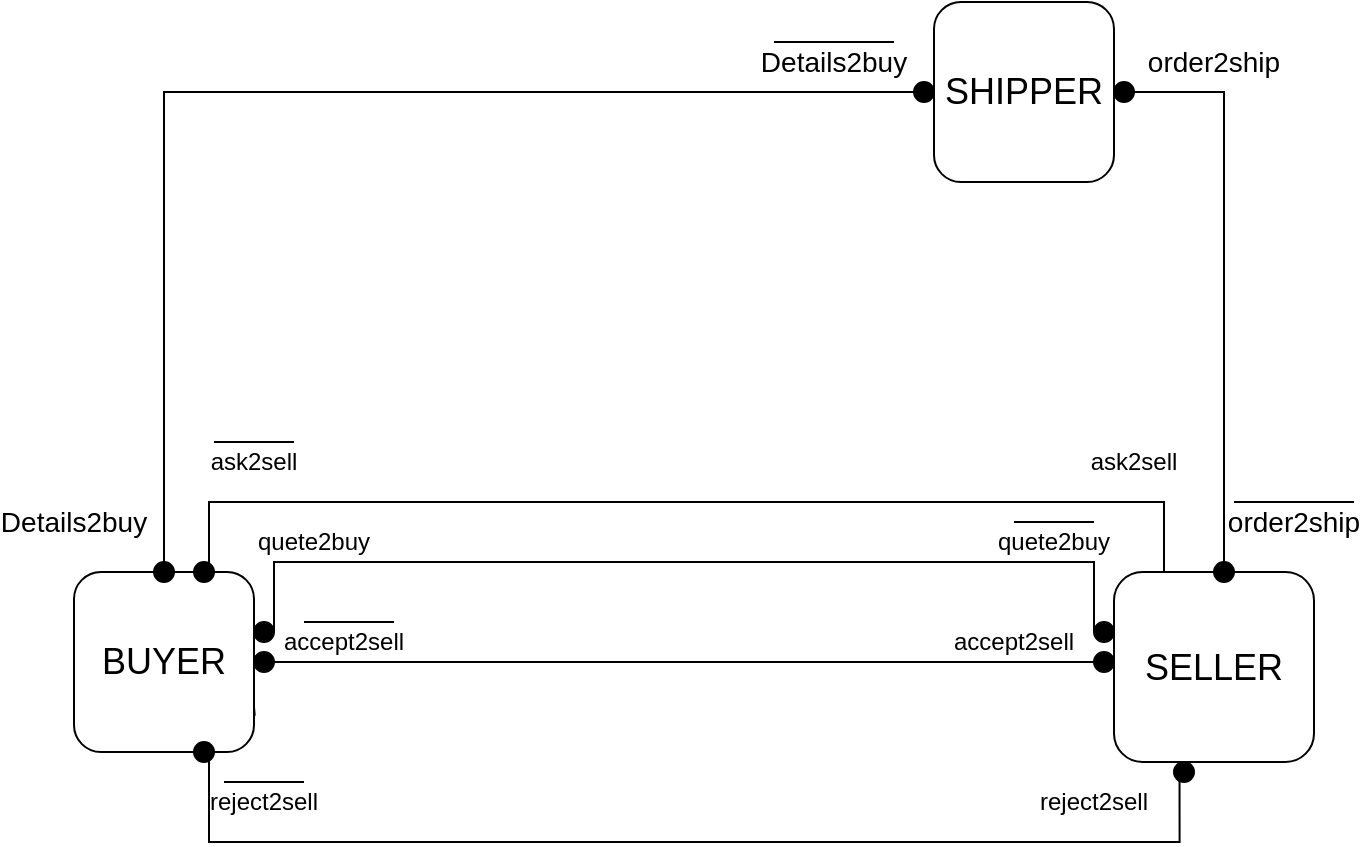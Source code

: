 <mxfile version="14.1.8" type="github">
  <diagram id="7vv8aJOuIRNofFbkinTi" name="Page-1">
    <mxGraphModel dx="2062" dy="1123" grid="1" gridSize="10" guides="1" tooltips="1" connect="1" arrows="1" fold="1" page="1" pageScale="1" pageWidth="827" pageHeight="1169" math="0" shadow="0">
      <root>
        <mxCell id="0" />
        <mxCell id="1" parent="0" />
        <mxCell id="mgVR8EuRZ8aXLEWtIeHX-27" style="edgeStyle=orthogonalEdgeStyle;rounded=0;orthogonalLoop=1;jettySize=auto;html=1;exitX=1;exitY=0.5;exitDx=0;exitDy=0;endArrow=none;endFill=0;" parent="1" source="mgVR8EuRZ8aXLEWtIeHX-40" target="mgVR8EuRZ8aXLEWtIeHX-2" edge="1">
          <mxGeometry relative="1" as="geometry">
            <Array as="points">
              <mxPoint x="460" y="540" />
              <mxPoint x="460" y="540" />
            </Array>
          </mxGeometry>
        </mxCell>
        <mxCell id="mgVR8EuRZ8aXLEWtIeHX-34" style="edgeStyle=orthogonalEdgeStyle;rounded=0;orthogonalLoop=1;jettySize=auto;html=1;exitX=0.75;exitY=0;exitDx=0;exitDy=0;entryX=0.25;entryY=0;entryDx=0;entryDy=0;endArrow=none;endFill=0;" parent="1" source="mgVR8EuRZ8aXLEWtIeHX-1" target="mgVR8EuRZ8aXLEWtIeHX-2" edge="1">
          <mxGeometry relative="1" as="geometry">
            <Array as="points">
              <mxPoint x="198" y="460" />
              <mxPoint x="675" y="460" />
            </Array>
          </mxGeometry>
        </mxCell>
        <mxCell id="mgVR8EuRZ8aXLEWtIeHX-1" value="&lt;font style=&quot;font-size: 18px&quot;&gt;BUYER&lt;/font&gt;" style="rounded=1;whiteSpace=wrap;html=1;" parent="1" vertex="1">
          <mxGeometry x="130" y="495" width="90" height="90" as="geometry" />
        </mxCell>
        <mxCell id="mgVR8EuRZ8aXLEWtIeHX-2" value="&lt;font style=&quot;font-size: 18px&quot;&gt;SELLER&lt;/font&gt;" style="rounded=1;whiteSpace=wrap;html=1;" parent="1" vertex="1">
          <mxGeometry x="650" y="495" width="100" height="95" as="geometry" />
        </mxCell>
        <mxCell id="mgVR8EuRZ8aXLEWtIeHX-8" style="edgeStyle=orthogonalEdgeStyle;orthogonalLoop=1;jettySize=auto;html=1;exitX=0.5;exitY=1;exitDx=0;exitDy=0;rounded=0;endArrow=none;endFill=0;entryX=0.5;entryY=0;entryDx=0;entryDy=0;" parent="1" source="mgVR8EuRZ8aXLEWtIeHX-6" target="mgVR8EuRZ8aXLEWtIeHX-1" edge="1">
          <mxGeometry relative="1" as="geometry">
            <mxPoint x="200" y="390" as="targetPoint" />
            <Array as="points">
              <mxPoint x="555" y="255" />
              <mxPoint x="175" y="255" />
            </Array>
          </mxGeometry>
        </mxCell>
        <mxCell id="mgVR8EuRZ8aXLEWtIeHX-6" value="" style="ellipse;whiteSpace=wrap;html=1;aspect=fixed;fillColor=#000000;" parent="1" vertex="1">
          <mxGeometry x="550" y="250" width="10" height="10" as="geometry" />
        </mxCell>
        <mxCell id="mgVR8EuRZ8aXLEWtIeHX-16" style="edgeStyle=orthogonalEdgeStyle;rounded=0;orthogonalLoop=1;jettySize=auto;html=1;exitX=0.5;exitY=1;exitDx=0;exitDy=0;entryX=0.5;entryY=0;entryDx=0;entryDy=0;endArrow=none;endFill=0;" parent="1" source="mgVR8EuRZ8aXLEWtIeHX-13" target="mgVR8EuRZ8aXLEWtIeHX-2" edge="1">
          <mxGeometry relative="1" as="geometry">
            <Array as="points">
              <mxPoint x="655" y="255" />
              <mxPoint x="705" y="255" />
            </Array>
          </mxGeometry>
        </mxCell>
        <mxCell id="mgVR8EuRZ8aXLEWtIeHX-13" value="" style="ellipse;whiteSpace=wrap;html=1;aspect=fixed;fillColor=#000000;" parent="1" vertex="1">
          <mxGeometry x="650" y="250" width="10" height="10" as="geometry" />
        </mxCell>
        <mxCell id="mgVR8EuRZ8aXLEWtIeHX-17" value="&lt;font style=&quot;font-size: 14px&quot;&gt;Details2buy&lt;/font&gt;" style="text;html=1;strokeColor=none;fillColor=none;align=center;verticalAlign=middle;whiteSpace=wrap;rounded=0;" parent="1" vertex="1">
          <mxGeometry x="490" y="230" width="40" height="20" as="geometry" />
        </mxCell>
        <mxCell id="mgVR8EuRZ8aXLEWtIeHX-21" value="&lt;font style=&quot;font-size: 18px&quot;&gt;SHIPPER&lt;/font&gt;" style="rounded=1;whiteSpace=wrap;html=1;" parent="1" vertex="1">
          <mxGeometry x="560" y="210" width="90" height="90" as="geometry" />
        </mxCell>
        <mxCell id="mgVR8EuRZ8aXLEWtIeHX-30" value="" style="ellipse;whiteSpace=wrap;html=1;aspect=fixed;fillColor=#000000;" parent="1" vertex="1">
          <mxGeometry x="700" y="490" width="10" height="10" as="geometry" />
        </mxCell>
        <mxCell id="mgVR8EuRZ8aXLEWtIeHX-31" value="" style="ellipse;whiteSpace=wrap;html=1;aspect=fixed;fillColor=#000000;" parent="1" vertex="1">
          <mxGeometry x="640" y="520" width="10" height="10" as="geometry" />
        </mxCell>
        <mxCell id="mgVR8EuRZ8aXLEWtIeHX-42" style="edgeStyle=orthogonalEdgeStyle;rounded=0;orthogonalLoop=1;jettySize=auto;html=1;exitX=1;exitY=0.5;exitDx=0;exitDy=0;entryX=0;entryY=0.5;entryDx=0;entryDy=0;endArrow=none;endFill=0;" parent="1" source="mgVR8EuRZ8aXLEWtIeHX-38" target="mgVR8EuRZ8aXLEWtIeHX-31" edge="1">
          <mxGeometry relative="1" as="geometry">
            <Array as="points">
              <mxPoint x="230" y="490" />
              <mxPoint x="640" y="490" />
            </Array>
          </mxGeometry>
        </mxCell>
        <mxCell id="mgVR8EuRZ8aXLEWtIeHX-38" value="" style="ellipse;whiteSpace=wrap;html=1;aspect=fixed;fillColor=#000000;" parent="1" vertex="1">
          <mxGeometry x="220" y="520" width="10" height="10" as="geometry" />
        </mxCell>
        <mxCell id="mgVR8EuRZ8aXLEWtIeHX-40" value="" style="ellipse;whiteSpace=wrap;html=1;aspect=fixed;fillColor=#000000;" parent="1" vertex="1">
          <mxGeometry x="220" y="535" width="10" height="10" as="geometry" />
        </mxCell>
        <mxCell id="mgVR8EuRZ8aXLEWtIeHX-44" style="edgeStyle=orthogonalEdgeStyle;rounded=0;orthogonalLoop=1;jettySize=auto;html=1;exitX=1;exitY=0.75;exitDx=0;exitDy=0;entryX=0;entryY=0.75;entryDx=0;entryDy=0;endArrow=none;endFill=0;" parent="1" source="mgVR8EuRZ8aXLEWtIeHX-1" edge="1">
          <mxGeometry relative="1" as="geometry">
            <mxPoint x="220" y="562.5" as="sourcePoint" />
            <mxPoint x="220.358" y="566.857" as="targetPoint" />
            <Array as="points" />
          </mxGeometry>
        </mxCell>
        <mxCell id="mgVR8EuRZ8aXLEWtIeHX-47" value="" style="ellipse;whiteSpace=wrap;html=1;aspect=fixed;fillColor=#000000;" parent="1" vertex="1">
          <mxGeometry x="640" y="535" width="10" height="10" as="geometry" />
        </mxCell>
        <mxCell id="mgVR8EuRZ8aXLEWtIeHX-49" value="" style="ellipse;whiteSpace=wrap;html=1;aspect=fixed;fillColor=#000000;" parent="1" vertex="1">
          <mxGeometry x="190" y="490" width="10" height="10" as="geometry" />
        </mxCell>
        <mxCell id="mgVR8EuRZ8aXLEWtIeHX-50" value="" style="ellipse;whiteSpace=wrap;html=1;aspect=fixed;fillColor=#000000;" parent="1" vertex="1">
          <mxGeometry x="170" y="490" width="10" height="10" as="geometry" />
        </mxCell>
        <mxCell id="mgVR8EuRZ8aXLEWtIeHX-51" value="" style="ellipse;whiteSpace=wrap;html=1;aspect=fixed;fillColor=#000000;" parent="1" vertex="1">
          <mxGeometry x="190" y="580" width="10" height="10" as="geometry" />
        </mxCell>
        <mxCell id="mgVR8EuRZ8aXLEWtIeHX-52" value="" style="ellipse;whiteSpace=wrap;html=1;aspect=fixed;fillColor=#000000;" parent="1" vertex="1">
          <mxGeometry x="680" y="590" width="10" height="10" as="geometry" />
        </mxCell>
        <mxCell id="mgVR8EuRZ8aXLEWtIeHX-53" style="edgeStyle=orthogonalEdgeStyle;rounded=0;orthogonalLoop=1;jettySize=auto;html=1;exitX=0.75;exitY=1;exitDx=0;exitDy=0;entryX=0.25;entryY=1;entryDx=0;entryDy=0;endArrow=none;endFill=0;" parent="1" source="mgVR8EuRZ8aXLEWtIeHX-1" target="mgVR8EuRZ8aXLEWtIeHX-52" edge="1">
          <mxGeometry relative="1" as="geometry">
            <mxPoint x="197.5" y="585" as="sourcePoint" />
            <mxPoint x="675" y="590" as="targetPoint" />
            <Array as="points">
              <mxPoint x="198" y="630" />
              <mxPoint x="683" y="630" />
            </Array>
          </mxGeometry>
        </mxCell>
        <mxCell id="mgVR8EuRZ8aXLEWtIeHX-54" value="&lt;font style=&quot;font-size: 14px&quot;&gt;Details2buy&lt;/font&gt;" style="text;html=1;strokeColor=none;fillColor=none;align=center;verticalAlign=middle;whiteSpace=wrap;rounded=0;rotation=0;" parent="1" vertex="1">
          <mxGeometry x="110" y="460" width="40" height="20" as="geometry" />
        </mxCell>
        <mxCell id="mgVR8EuRZ8aXLEWtIeHX-55" value="&lt;div&gt;&lt;font style=&quot;font-size: 14px&quot;&gt;order2ship&lt;/font&gt;&lt;/div&gt;" style="text;html=1;strokeColor=none;fillColor=none;align=center;verticalAlign=middle;whiteSpace=wrap;rounded=0;" parent="1" vertex="1">
          <mxGeometry x="680" y="230" width="40" height="20" as="geometry" />
        </mxCell>
        <mxCell id="mgVR8EuRZ8aXLEWtIeHX-57" value="&lt;div&gt;&lt;font style=&quot;font-size: 14px&quot;&gt;order2ship&lt;/font&gt;&lt;/div&gt;" style="text;html=1;strokeColor=none;fillColor=none;align=center;verticalAlign=middle;whiteSpace=wrap;rounded=0;" parent="1" vertex="1">
          <mxGeometry x="720" y="460" width="40" height="20" as="geometry" />
        </mxCell>
        <mxCell id="mgVR8EuRZ8aXLEWtIeHX-58" value="" style="endArrow=none;html=1;" parent="1" edge="1">
          <mxGeometry width="50" height="50" relative="1" as="geometry">
            <mxPoint x="480" y="230" as="sourcePoint" />
            <mxPoint x="540" y="230" as="targetPoint" />
          </mxGeometry>
        </mxCell>
        <mxCell id="mgVR8EuRZ8aXLEWtIeHX-59" value="" style="endArrow=none;html=1;" parent="1" edge="1">
          <mxGeometry width="50" height="50" relative="1" as="geometry">
            <mxPoint x="710" y="460" as="sourcePoint" />
            <mxPoint x="770" y="460" as="targetPoint" />
          </mxGeometry>
        </mxCell>
        <mxCell id="MRQlOYS1lgztAUOoA495-1" value="ask2sell" style="text;html=1;strokeColor=none;fillColor=none;align=center;verticalAlign=middle;whiteSpace=wrap;rounded=0;" vertex="1" parent="1">
          <mxGeometry x="200" y="430" width="40" height="20" as="geometry" />
        </mxCell>
        <mxCell id="MRQlOYS1lgztAUOoA495-4" value="" style="endArrow=none;html=1;exitX=0;exitY=0;exitDx=0;exitDy=0;entryX=1;entryY=0;entryDx=0;entryDy=0;" edge="1" parent="1" source="MRQlOYS1lgztAUOoA495-1" target="MRQlOYS1lgztAUOoA495-1">
          <mxGeometry width="50" height="50" relative="1" as="geometry">
            <mxPoint x="210" y="410" as="sourcePoint" />
            <mxPoint x="250" y="410" as="targetPoint" />
            <Array as="points" />
          </mxGeometry>
        </mxCell>
        <mxCell id="MRQlOYS1lgztAUOoA495-5" value="&lt;div&gt;ask2sell&lt;/div&gt;" style="text;html=1;strokeColor=none;fillColor=none;align=center;verticalAlign=middle;whiteSpace=wrap;rounded=0;" vertex="1" parent="1">
          <mxGeometry x="640" y="430" width="40" height="20" as="geometry" />
        </mxCell>
        <mxCell id="MRQlOYS1lgztAUOoA495-6" value="quete2buy" style="text;html=1;strokeColor=none;fillColor=none;align=center;verticalAlign=middle;whiteSpace=wrap;rounded=0;" vertex="1" parent="1">
          <mxGeometry x="230" y="470" width="40" height="20" as="geometry" />
        </mxCell>
        <mxCell id="MRQlOYS1lgztAUOoA495-7" value="quete2buy" style="text;html=1;strokeColor=none;fillColor=none;align=center;verticalAlign=middle;whiteSpace=wrap;rounded=0;" vertex="1" parent="1">
          <mxGeometry x="600" y="470" width="40" height="20" as="geometry" />
        </mxCell>
        <mxCell id="MRQlOYS1lgztAUOoA495-8" value="accept2sell" style="text;html=1;strokeColor=none;fillColor=none;align=center;verticalAlign=middle;whiteSpace=wrap;rounded=0;" vertex="1" parent="1">
          <mxGeometry x="245" y="520" width="40" height="20" as="geometry" />
        </mxCell>
        <mxCell id="MRQlOYS1lgztAUOoA495-9" value="accept2sell" style="text;html=1;strokeColor=none;fillColor=none;align=center;verticalAlign=middle;whiteSpace=wrap;rounded=0;" vertex="1" parent="1">
          <mxGeometry x="580" y="520" width="40" height="20" as="geometry" />
        </mxCell>
        <mxCell id="MRQlOYS1lgztAUOoA495-10" value="reject2sell" style="text;html=1;strokeColor=none;fillColor=none;align=center;verticalAlign=middle;whiteSpace=wrap;rounded=0;rotation=0;" vertex="1" parent="1">
          <mxGeometry x="205" y="600" width="40" height="20" as="geometry" />
        </mxCell>
        <mxCell id="MRQlOYS1lgztAUOoA495-11" value="reject2sell" style="text;html=1;strokeColor=none;fillColor=none;align=center;verticalAlign=middle;whiteSpace=wrap;rounded=0;" vertex="1" parent="1">
          <mxGeometry x="620" y="600" width="40" height="20" as="geometry" />
        </mxCell>
        <mxCell id="MRQlOYS1lgztAUOoA495-13" value="" style="endArrow=none;html=1;exitX=0;exitY=0;exitDx=0;exitDy=0;" edge="1" parent="1" source="MRQlOYS1lgztAUOoA495-8">
          <mxGeometry width="50" height="50" relative="1" as="geometry">
            <mxPoint x="390" y="590" as="sourcePoint" />
            <mxPoint x="290" y="520" as="targetPoint" />
          </mxGeometry>
        </mxCell>
        <mxCell id="MRQlOYS1lgztAUOoA495-14" value="" style="endArrow=none;html=1;exitX=0;exitY=0;exitDx=0;exitDy=0;entryX=1;entryY=0;entryDx=0;entryDy=0;" edge="1" parent="1" source="MRQlOYS1lgztAUOoA495-10" target="MRQlOYS1lgztAUOoA495-10">
          <mxGeometry width="50" height="50" relative="1" as="geometry">
            <mxPoint x="390" y="590" as="sourcePoint" />
            <mxPoint x="440" y="540" as="targetPoint" />
          </mxGeometry>
        </mxCell>
        <mxCell id="MRQlOYS1lgztAUOoA495-15" value="" style="endArrow=none;html=1;entryX=1;entryY=0;entryDx=0;entryDy=0;exitX=0;exitY=0;exitDx=0;exitDy=0;" edge="1" parent="1" source="MRQlOYS1lgztAUOoA495-7" target="MRQlOYS1lgztAUOoA495-7">
          <mxGeometry width="50" height="50" relative="1" as="geometry">
            <mxPoint x="390" y="590" as="sourcePoint" />
            <mxPoint x="440" y="540" as="targetPoint" />
          </mxGeometry>
        </mxCell>
      </root>
    </mxGraphModel>
  </diagram>
</mxfile>
